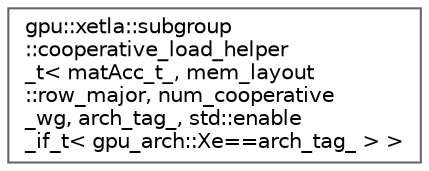 digraph "Graphical Class Hierarchy"
{
 // LATEX_PDF_SIZE
  bgcolor="transparent";
  edge [fontname=Helvetica,fontsize=10,labelfontname=Helvetica,labelfontsize=10];
  node [fontname=Helvetica,fontsize=10,shape=box,height=0.2,width=0.4];
  rankdir="LR";
  Node0 [id="Node000000",label="gpu::xetla::subgroup\l::cooperative_load_helper\l_t\< matAcc_t_, mem_layout\l::row_major, num_cooperative\l_wg, arch_tag_, std::enable\l_if_t\< gpu_arch::Xe==arch_tag_ \> \>",height=0.2,width=0.4,color="grey40", fillcolor="white", style="filled",URL="$classgpu_1_1xetla_1_1subgroup_1_1cooperative__load__helper__t_3_01matAcc__t___00_01mem__layout_123b5ee87bbb4d902daac63b8fb54fc22.html",tooltip="Workgroups to do the cooperative load. Specialized for and row_major and Xe architecture."];
}
